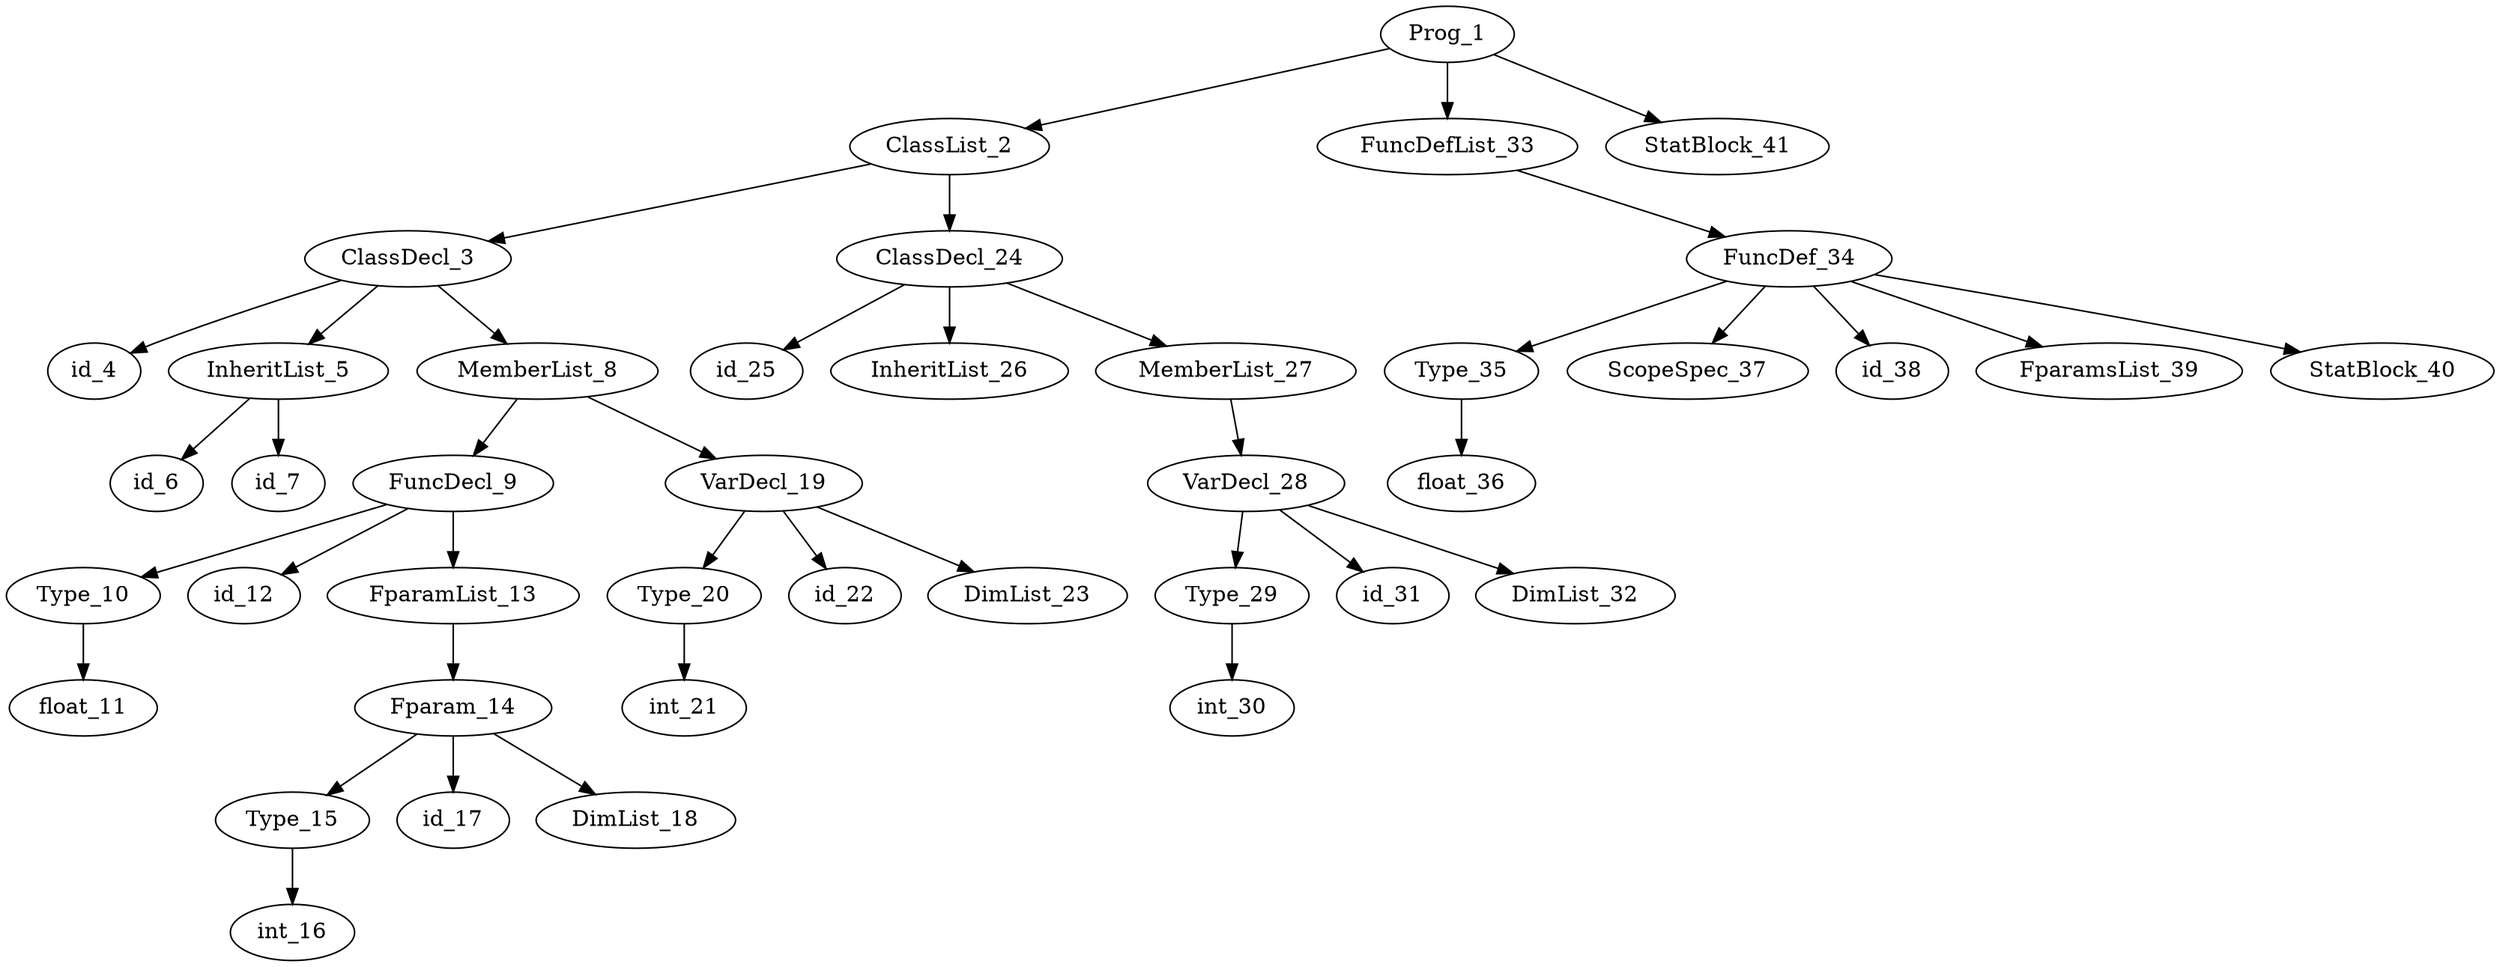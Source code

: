 digraph ast {
	Prog_1->ClassList_2;
	ClassList_2->ClassDecl_3;
	ClassDecl_3->id_4;
	ClassDecl_3->InheritList_5;
	InheritList_5->id_6;
	InheritList_5->id_7;
	ClassDecl_3->MemberList_8;
	MemberList_8->FuncDecl_9;
	FuncDecl_9->Type_10;
	Type_10->float_11;
	FuncDecl_9->id_12;
	FuncDecl_9->FparamList_13;
	FparamList_13->Fparam_14;
	Fparam_14->Type_15;
	Type_15->int_16;
	Fparam_14->id_17;
	Fparam_14->DimList_18;
	MemberList_8->VarDecl_19;
	VarDecl_19->Type_20;
	Type_20->int_21;
	VarDecl_19->id_22;
	VarDecl_19->DimList_23;
	ClassList_2->ClassDecl_24;
	ClassDecl_24->id_25;
	ClassDecl_24->InheritList_26;
	ClassDecl_24->MemberList_27;
	MemberList_27->VarDecl_28;
	VarDecl_28->Type_29;
	Type_29->int_30;
	VarDecl_28->id_31;
	VarDecl_28->DimList_32;
	Prog_1->FuncDefList_33;
	FuncDefList_33->FuncDef_34;
	FuncDef_34->Type_35;
	Type_35->float_36;
	FuncDef_34->ScopeSpec_37;
	FuncDef_34->id_38;
	FuncDef_34->FparamsList_39;
	FuncDef_34->StatBlock_40;
	Prog_1->StatBlock_41;
	ClassDecl_24;
	ClassDecl_3;
	ClassList_2;
	DimList_18;
	DimList_23;
	DimList_32;
	FparamList_13;
	Fparam_14;
	FparamsList_39;
	FuncDecl_9;
	FuncDefList_33;
	FuncDef_34;
	InheritList_26;
	InheritList_5;
	MemberList_27;
	MemberList_8;
	Prog_1;
	ScopeSpec_37;
	StatBlock_40;
	StatBlock_41;
	Type_10;
	Type_15;
	Type_20;
	Type_29;
	Type_35;
	VarDecl_19;
	VarDecl_28;
	float_11;
	float_36;
	id_12;
	id_17;
	id_22;
	id_25;
	id_31;
	id_38;
	id_4;
	id_6;
	id_7;
	int_16;
	int_21;
	int_30;

}

